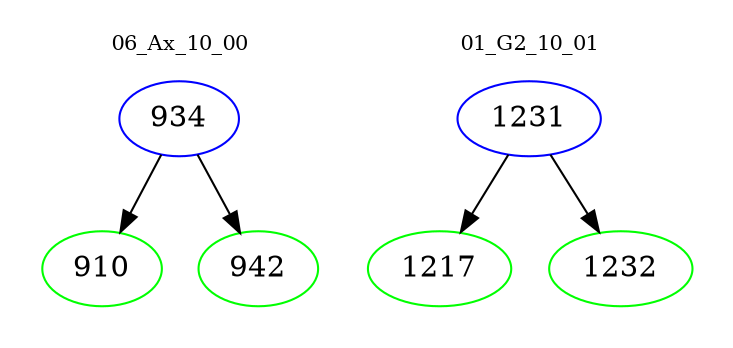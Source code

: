 digraph{
subgraph cluster_0 {
color = white
label = "06_Ax_10_00";
fontsize=10;
T0_934 [label="934", color="blue"]
T0_934 -> T0_910 [color="black"]
T0_910 [label="910", color="green"]
T0_934 -> T0_942 [color="black"]
T0_942 [label="942", color="green"]
}
subgraph cluster_1 {
color = white
label = "01_G2_10_01";
fontsize=10;
T1_1231 [label="1231", color="blue"]
T1_1231 -> T1_1217 [color="black"]
T1_1217 [label="1217", color="green"]
T1_1231 -> T1_1232 [color="black"]
T1_1232 [label="1232", color="green"]
}
}
